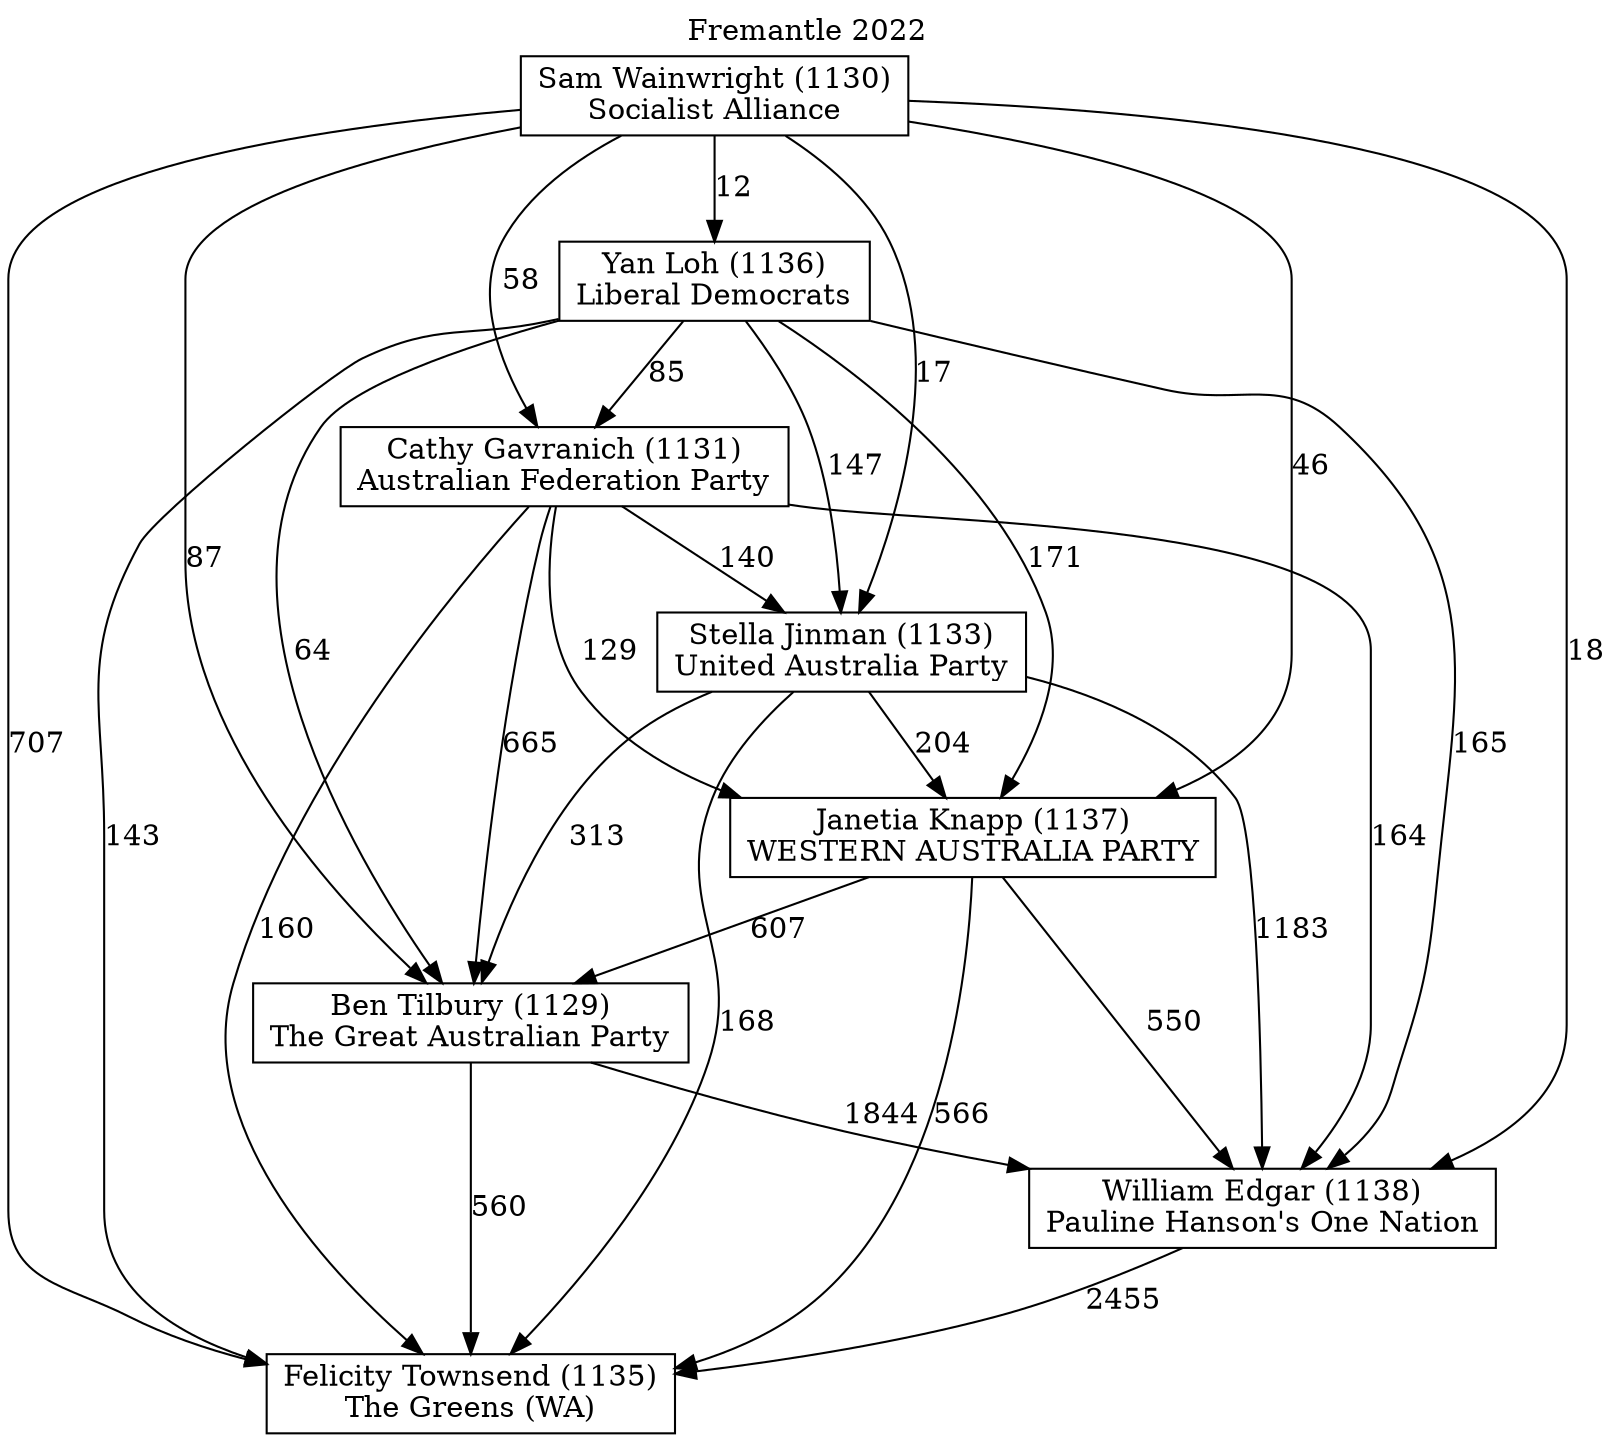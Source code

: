 // House preference flow
digraph "Felicity Townsend (1135)_Fremantle_2022" {
	graph [label="Fremantle 2022" labelloc=t mclimit=10]
	node [shape=box]
	"Felicity Townsend (1135)" [label="Felicity Townsend (1135)
The Greens (WA)"]
	"Cathy Gavranich (1131)" [label="Cathy Gavranich (1131)
Australian Federation Party"]
	"Sam Wainwright (1130)" [label="Sam Wainwright (1130)
Socialist Alliance"]
	"Janetia Knapp (1137)" [label="Janetia Knapp (1137)
WESTERN AUSTRALIA PARTY"]
	"Stella Jinman (1133)" [label="Stella Jinman (1133)
United Australia Party"]
	"William Edgar (1138)" [label="William Edgar (1138)
Pauline Hanson's One Nation"]
	"Yan Loh (1136)" [label="Yan Loh (1136)
Liberal Democrats"]
	"Ben Tilbury (1129)" [label="Ben Tilbury (1129)
The Great Australian Party"]
	"Sam Wainwright (1130)" -> "Yan Loh (1136)" [label=12]
	"Sam Wainwright (1130)" -> "Felicity Townsend (1135)" [label=707]
	"Stella Jinman (1133)" -> "William Edgar (1138)" [label=1183]
	"Yan Loh (1136)" -> "William Edgar (1138)" [label=165]
	"Cathy Gavranich (1131)" -> "William Edgar (1138)" [label=164]
	"Sam Wainwright (1130)" -> "William Edgar (1138)" [label=18]
	"Janetia Knapp (1137)" -> "Felicity Townsend (1135)" [label=566]
	"Stella Jinman (1133)" -> "Felicity Townsend (1135)" [label=168]
	"Yan Loh (1136)" -> "Cathy Gavranich (1131)" [label=85]
	"Yan Loh (1136)" -> "Felicity Townsend (1135)" [label=143]
	"Stella Jinman (1133)" -> "Janetia Knapp (1137)" [label=204]
	"Yan Loh (1136)" -> "Janetia Knapp (1137)" [label=171]
	"Yan Loh (1136)" -> "Ben Tilbury (1129)" [label=64]
	"Sam Wainwright (1130)" -> "Janetia Knapp (1137)" [label=46]
	"Cathy Gavranich (1131)" -> "Janetia Knapp (1137)" [label=129]
	"Janetia Knapp (1137)" -> "Ben Tilbury (1129)" [label=607]
	"Ben Tilbury (1129)" -> "Felicity Townsend (1135)" [label=560]
	"Ben Tilbury (1129)" -> "William Edgar (1138)" [label=1844]
	"Cathy Gavranich (1131)" -> "Stella Jinman (1133)" [label=140]
	"Yan Loh (1136)" -> "Stella Jinman (1133)" [label=147]
	"Stella Jinman (1133)" -> "Ben Tilbury (1129)" [label=313]
	"Janetia Knapp (1137)" -> "William Edgar (1138)" [label=550]
	"Cathy Gavranich (1131)" -> "Ben Tilbury (1129)" [label=665]
	"Cathy Gavranich (1131)" -> "Felicity Townsend (1135)" [label=160]
	"Sam Wainwright (1130)" -> "Ben Tilbury (1129)" [label=87]
	"Sam Wainwright (1130)" -> "Cathy Gavranich (1131)" [label=58]
	"Sam Wainwright (1130)" -> "Stella Jinman (1133)" [label=17]
	"William Edgar (1138)" -> "Felicity Townsend (1135)" [label=2455]
}
